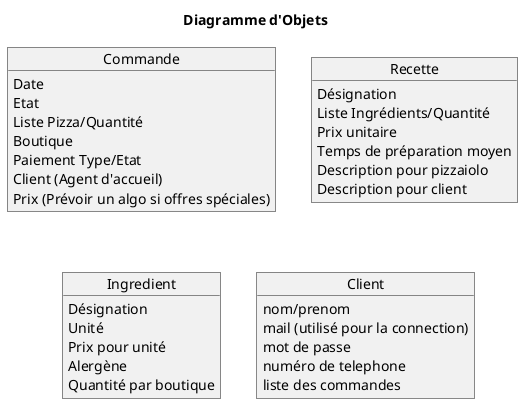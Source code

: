 @startuml 6_ObjectDiagram
title Diagramme d'Objets

object Commande {
    Date
    Etat
    Liste Pizza/Quantité
    Boutique
    Paiement Type/Etat
    Client (Agent d'accueil)
    Prix (Prévoir un algo si offres spéciales)
}

object Recette {
    Désignation
    Liste Ingrédients/Quantité
    Prix unitaire
    Temps de préparation moyen
    Description pour pizzaiolo
    Description pour client
}

object Ingredient {
    Désignation
    Unité
    Prix pour unité
    Alergène
    Quantité par boutique
}

object Client {
    nom/prenom
    mail (utilisé pour la connection)
    mot de passe
    numéro de telephone
    liste des commandes
}


@enduml